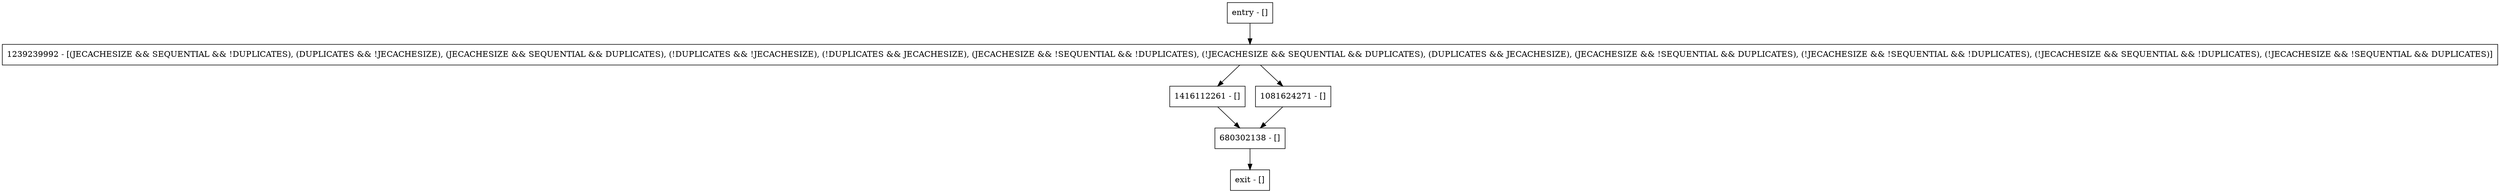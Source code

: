 digraph isEmbeddedLN {
node [shape=record];
680302138 [label="680302138 - []"];
entry [label="entry - []"];
exit [label="exit - []"];
1416112261 [label="1416112261 - []"];
1239239992 [label="1239239992 - [(JECACHESIZE && SEQUENTIAL && !DUPLICATES), (DUPLICATES && !JECACHESIZE), (JECACHESIZE && SEQUENTIAL && DUPLICATES), (!DUPLICATES && !JECACHESIZE), (!DUPLICATES && JECACHESIZE), (JECACHESIZE && !SEQUENTIAL && !DUPLICATES), (!JECACHESIZE && SEQUENTIAL && DUPLICATES), (DUPLICATES && JECACHESIZE), (JECACHESIZE && !SEQUENTIAL && DUPLICATES), (!JECACHESIZE && !SEQUENTIAL && !DUPLICATES), (!JECACHESIZE && SEQUENTIAL && !DUPLICATES), (!JECACHESIZE && !SEQUENTIAL && DUPLICATES)]"];
1081624271 [label="1081624271 - []"];
entry;
exit;
680302138 -> exit;
entry -> 1239239992;
1416112261 -> 680302138;
1239239992 -> 1416112261;
1239239992 -> 1081624271;
1081624271 -> 680302138;
}
